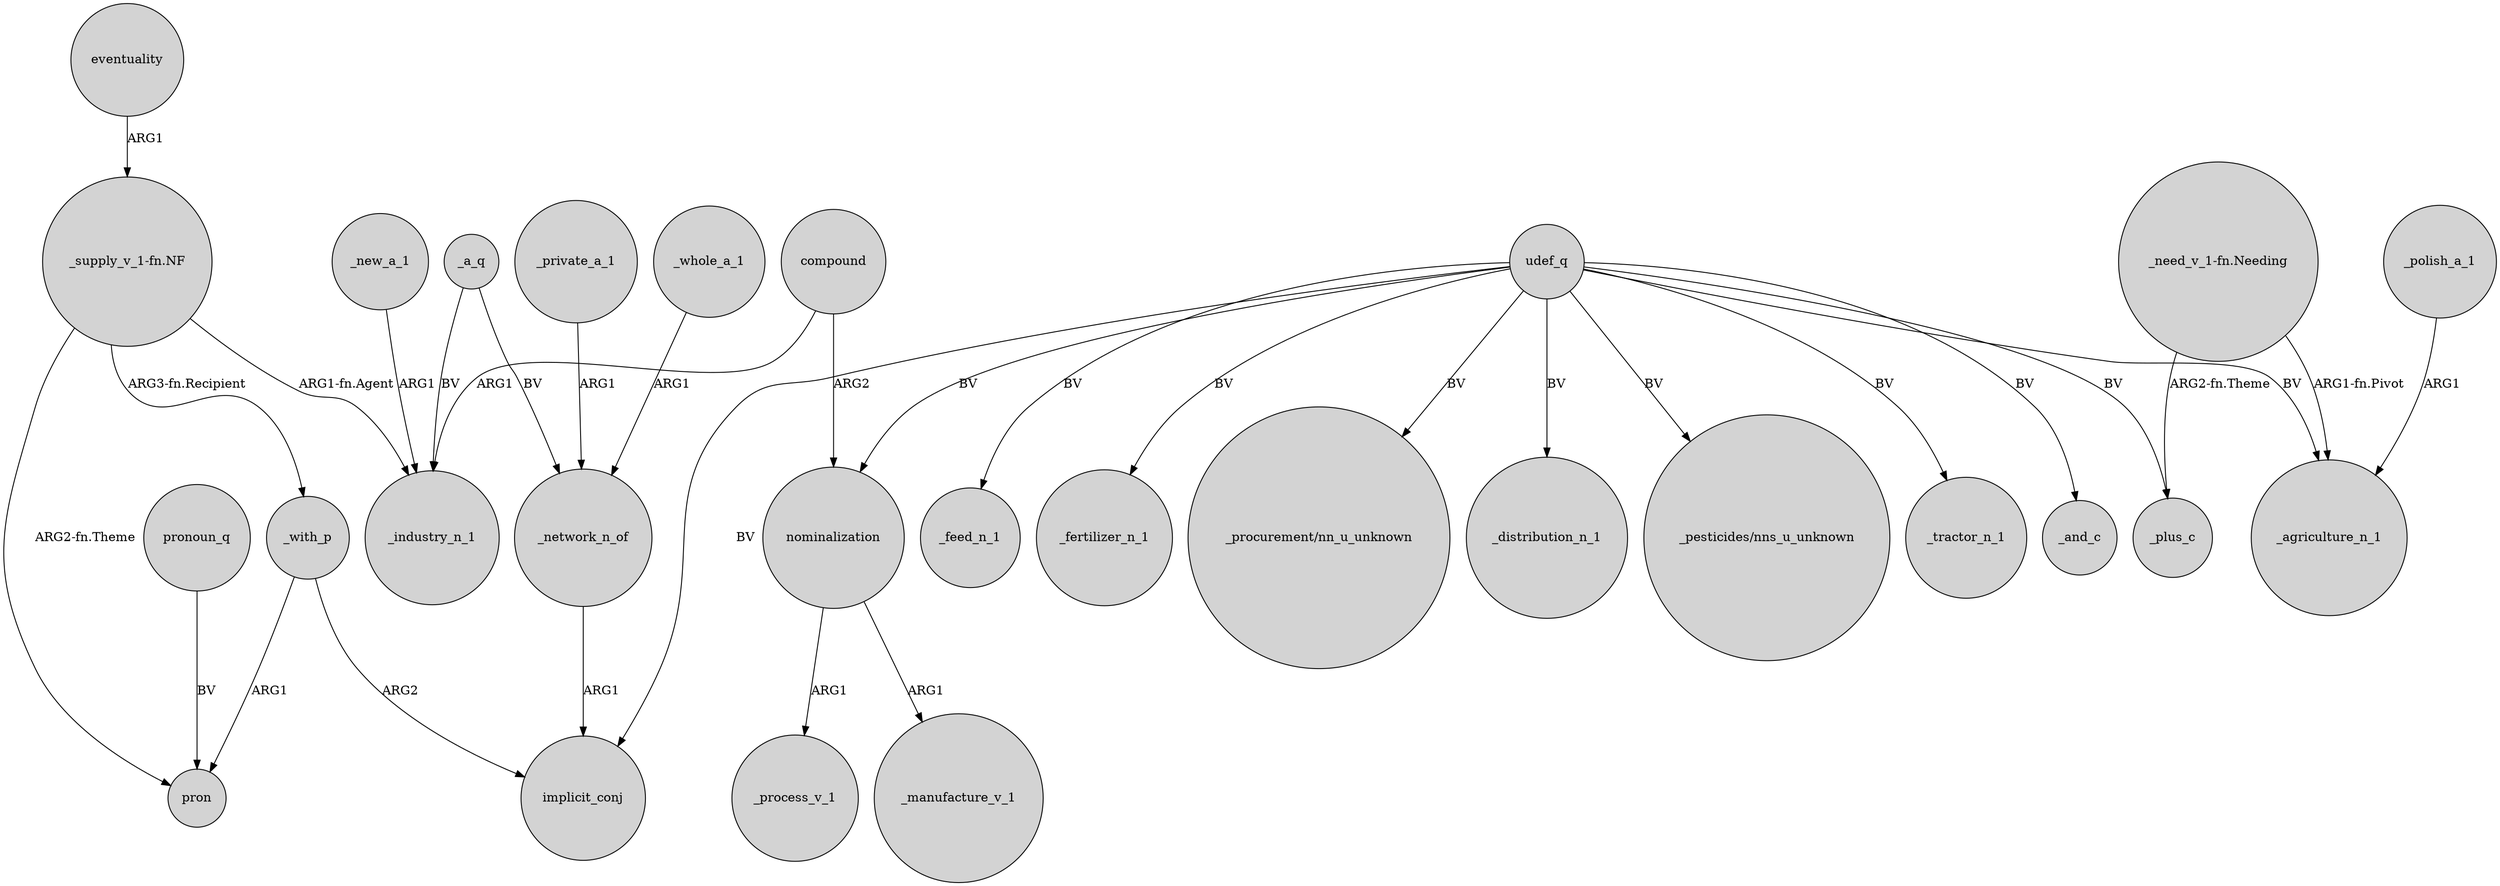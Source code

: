 digraph {
	node [shape=circle style=filled]
	udef_q -> _feed_n_1 [label=BV]
	udef_q -> _fertilizer_n_1 [label=BV]
	"_supply_v_1-fn.NF" -> _with_p [label="ARG3-fn.Recipient"]
	udef_q -> "_procurement/nn_u_unknown" [label=BV]
	nominalization -> _process_v_1 [label=ARG1]
	"_supply_v_1-fn.NF" -> pron [label="ARG2-fn.Theme"]
	udef_q -> _plus_c [label=BV]
	_network_n_of -> implicit_conj [label=ARG1]
	udef_q -> _distribution_n_1 [label=BV]
	compound -> _industry_n_1 [label=ARG1]
	nominalization -> _manufacture_v_1 [label=ARG1]
	udef_q -> "_pesticides/nns_u_unknown" [label=BV]
	compound -> nominalization [label=ARG2]
	udef_q -> _tractor_n_1 [label=BV]
	udef_q -> implicit_conj [label=BV]
	_with_p -> pron [label=ARG1]
	_a_q -> _network_n_of [label=BV]
	_whole_a_1 -> _network_n_of [label=ARG1]
	pronoun_q -> pron [label=BV]
	_polish_a_1 -> _agriculture_n_1 [label=ARG1]
	_new_a_1 -> _industry_n_1 [label=ARG1]
	_a_q -> _industry_n_1 [label=BV]
	"_need_v_1-fn.Needing" -> _agriculture_n_1 [label="ARG1-fn.Pivot"]
	"_supply_v_1-fn.NF" -> _industry_n_1 [label="ARG1-fn.Agent"]
	udef_q -> nominalization [label=BV]
	_with_p -> implicit_conj [label=ARG2]
	udef_q -> _agriculture_n_1 [label=BV]
	_private_a_1 -> _network_n_of [label=ARG1]
	eventuality -> "_supply_v_1-fn.NF" [label=ARG1]
	udef_q -> _and_c [label=BV]
	"_need_v_1-fn.Needing" -> _plus_c [label="ARG2-fn.Theme"]
}
